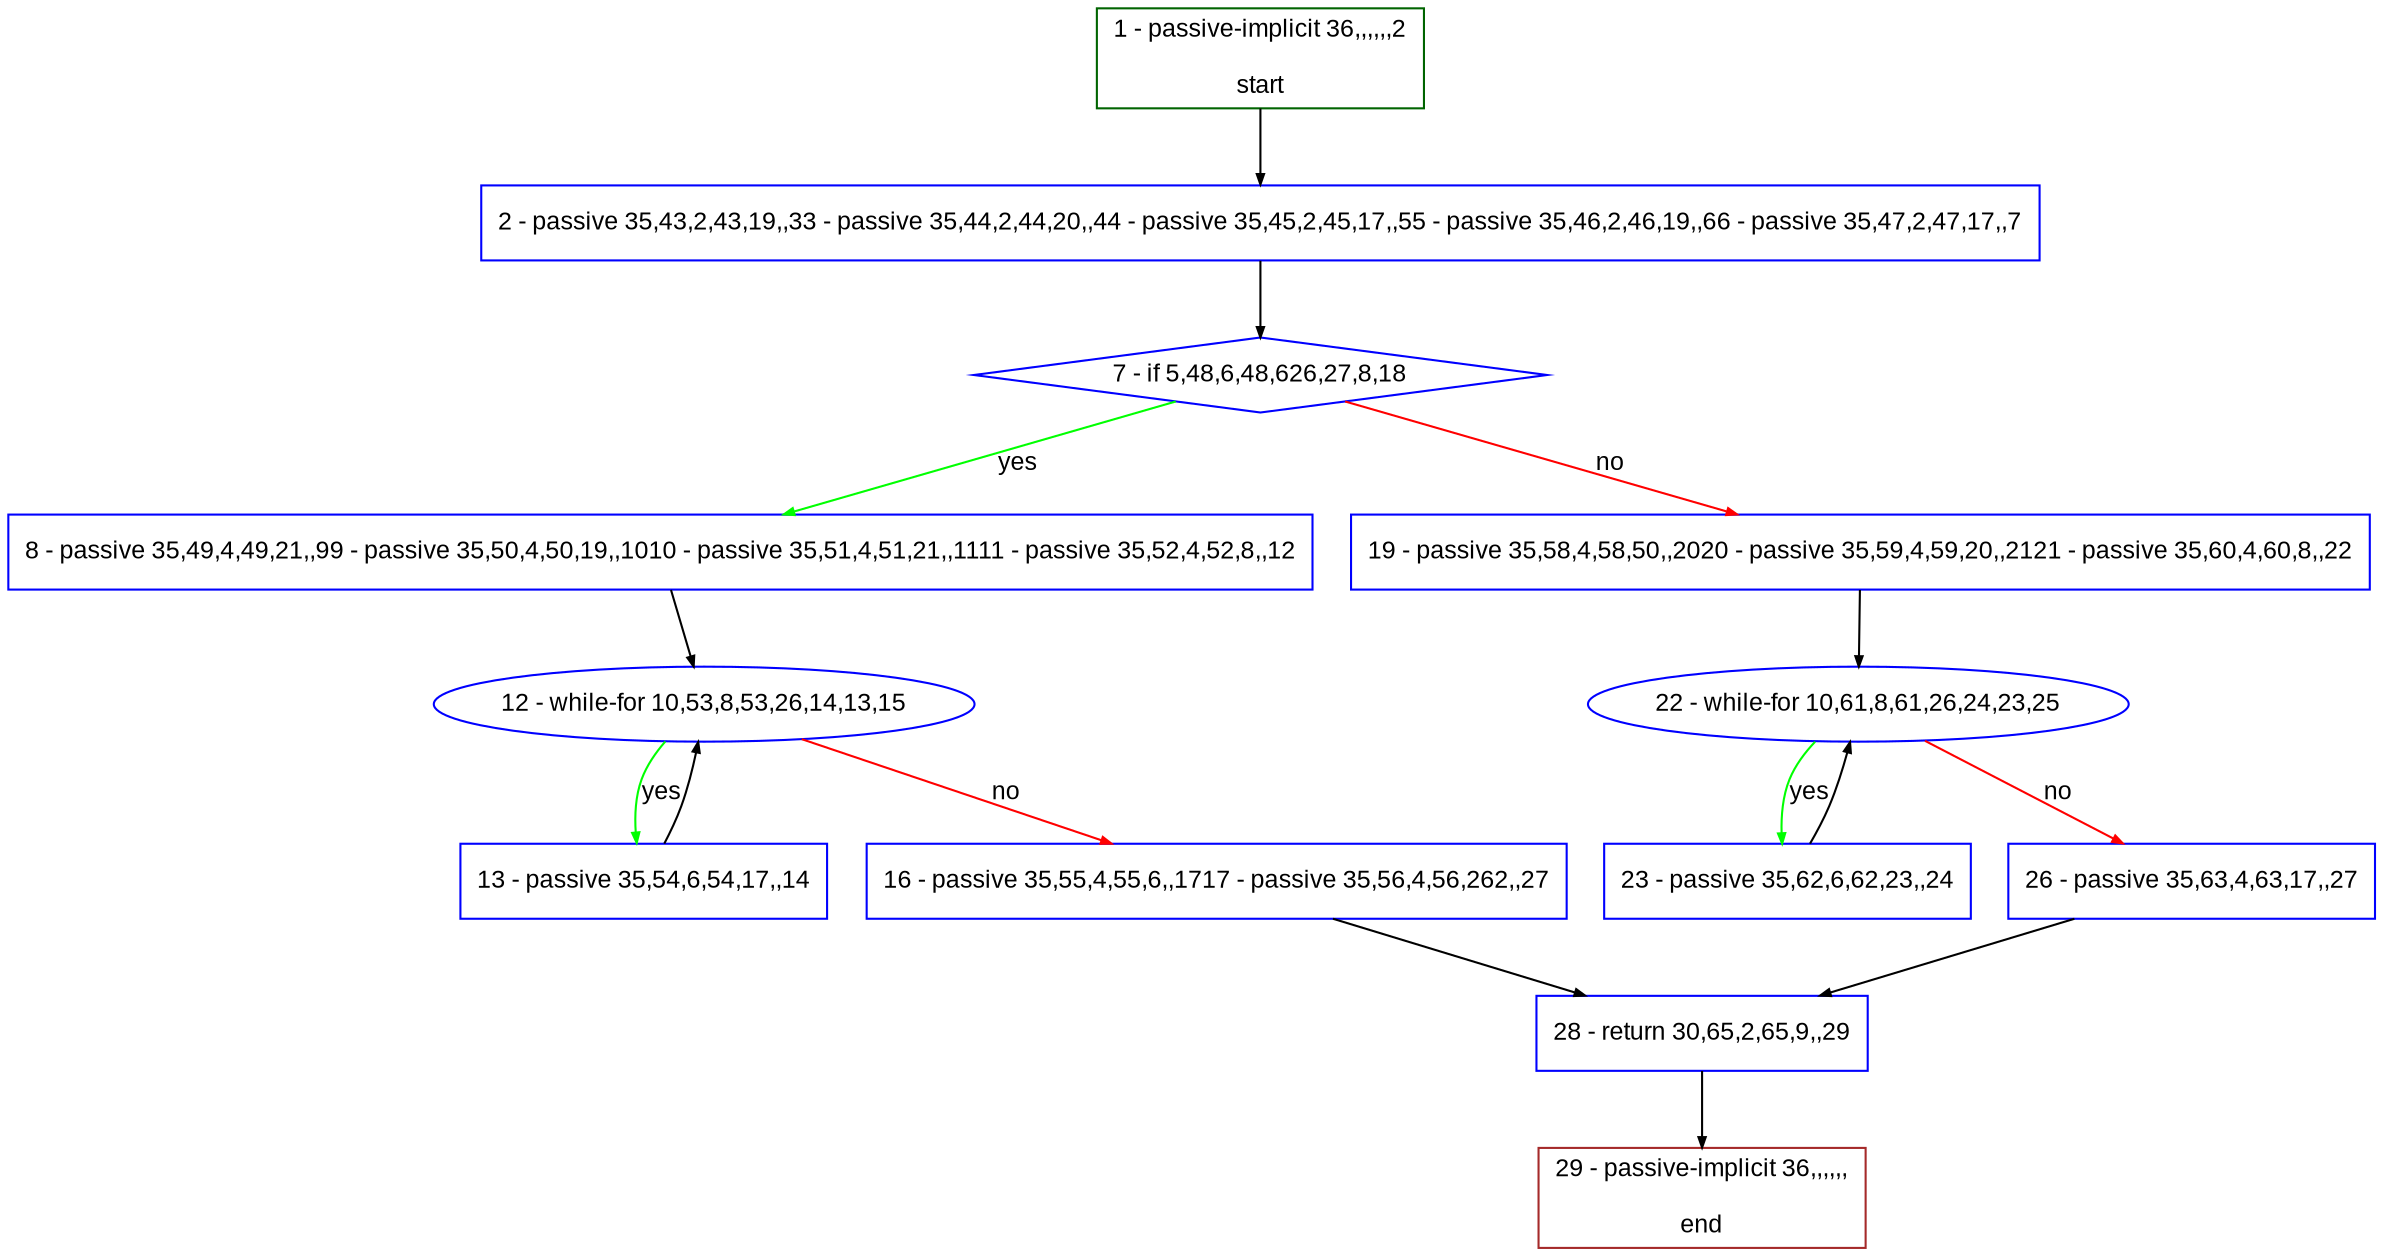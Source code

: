 digraph "" {
  graph [pack="true", label="", fontsize="12", packmode="clust", fontname="Arial", fillcolor="#FFFFCC", bgcolor="white", style="rounded,filled", compound="true"];
  node [node_initialized="no", label="", color="grey", fontsize="12", fillcolor="white", fontname="Arial", style="filled", shape="rectangle", compound="true", fixedsize="false"];
  edge [fontcolor="black", arrowhead="normal", arrowtail="none", arrowsize="0.5", ltail="", label="", color="black", fontsize="12", lhead="", fontname="Arial", dir="forward", compound="true"];
  __N1 [label="2 - passive 35,43,2,43,19,,33 - passive 35,44,2,44,20,,44 - passive 35,45,2,45,17,,55 - passive 35,46,2,46,19,,66 - passive 35,47,2,47,17,,7", color="#0000ff", fillcolor="#ffffff", style="filled", shape="box"];
  __N2 [label="1 - passive-implicit 36,,,,,,2\n\nstart", color="#006400", fillcolor="#ffffff", style="filled", shape="box"];
  __N3 [label="7 - if 5,48,6,48,626,27,8,18", color="#0000ff", fillcolor="#ffffff", style="filled", shape="diamond"];
  __N4 [label="8 - passive 35,49,4,49,21,,99 - passive 35,50,4,50,19,,1010 - passive 35,51,4,51,21,,1111 - passive 35,52,4,52,8,,12", color="#0000ff", fillcolor="#ffffff", style="filled", shape="box"];
  __N5 [label="19 - passive 35,58,4,58,50,,2020 - passive 35,59,4,59,20,,2121 - passive 35,60,4,60,8,,22", color="#0000ff", fillcolor="#ffffff", style="filled", shape="box"];
  __N6 [label="12 - while-for 10,53,8,53,26,14,13,15", color="#0000ff", fillcolor="#ffffff", style="filled", shape="oval"];
  __N7 [label="13 - passive 35,54,6,54,17,,14", color="#0000ff", fillcolor="#ffffff", style="filled", shape="box"];
  __N8 [label="16 - passive 35,55,4,55,6,,1717 - passive 35,56,4,56,262,,27", color="#0000ff", fillcolor="#ffffff", style="filled", shape="box"];
  __N9 [label="28 - return 30,65,2,65,9,,29", color="#0000ff", fillcolor="#ffffff", style="filled", shape="box"];
  __N10 [label="22 - while-for 10,61,8,61,26,24,23,25", color="#0000ff", fillcolor="#ffffff", style="filled", shape="oval"];
  __N11 [label="23 - passive 35,62,6,62,23,,24", color="#0000ff", fillcolor="#ffffff", style="filled", shape="box"];
  __N12 [label="26 - passive 35,63,4,63,17,,27", color="#0000ff", fillcolor="#ffffff", style="filled", shape="box"];
  __N13 [label="29 - passive-implicit 36,,,,,,\n\nend", color="#a52a2a", fillcolor="#ffffff", style="filled", shape="box"];
  __N2 -> __N1 [arrowhead="normal", arrowtail="none", color="#000000", label="", dir="forward"];
  __N1 -> __N3 [arrowhead="normal", arrowtail="none", color="#000000", label="", dir="forward"];
  __N3 -> __N4 [arrowhead="normal", arrowtail="none", color="#00ff00", label="yes", dir="forward"];
  __N3 -> __N5 [arrowhead="normal", arrowtail="none", color="#ff0000", label="no", dir="forward"];
  __N4 -> __N6 [arrowhead="normal", arrowtail="none", color="#000000", label="", dir="forward"];
  __N6 -> __N7 [arrowhead="normal", arrowtail="none", color="#00ff00", label="yes", dir="forward"];
  __N7 -> __N6 [arrowhead="normal", arrowtail="none", color="#000000", label="", dir="forward"];
  __N6 -> __N8 [arrowhead="normal", arrowtail="none", color="#ff0000", label="no", dir="forward"];
  __N8 -> __N9 [arrowhead="normal", arrowtail="none", color="#000000", label="", dir="forward"];
  __N5 -> __N10 [arrowhead="normal", arrowtail="none", color="#000000", label="", dir="forward"];
  __N10 -> __N11 [arrowhead="normal", arrowtail="none", color="#00ff00", label="yes", dir="forward"];
  __N11 -> __N10 [arrowhead="normal", arrowtail="none", color="#000000", label="", dir="forward"];
  __N10 -> __N12 [arrowhead="normal", arrowtail="none", color="#ff0000", label="no", dir="forward"];
  __N12 -> __N9 [arrowhead="normal", arrowtail="none", color="#000000", label="", dir="forward"];
  __N9 -> __N13 [arrowhead="normal", arrowtail="none", color="#000000", label="", dir="forward"];
}
